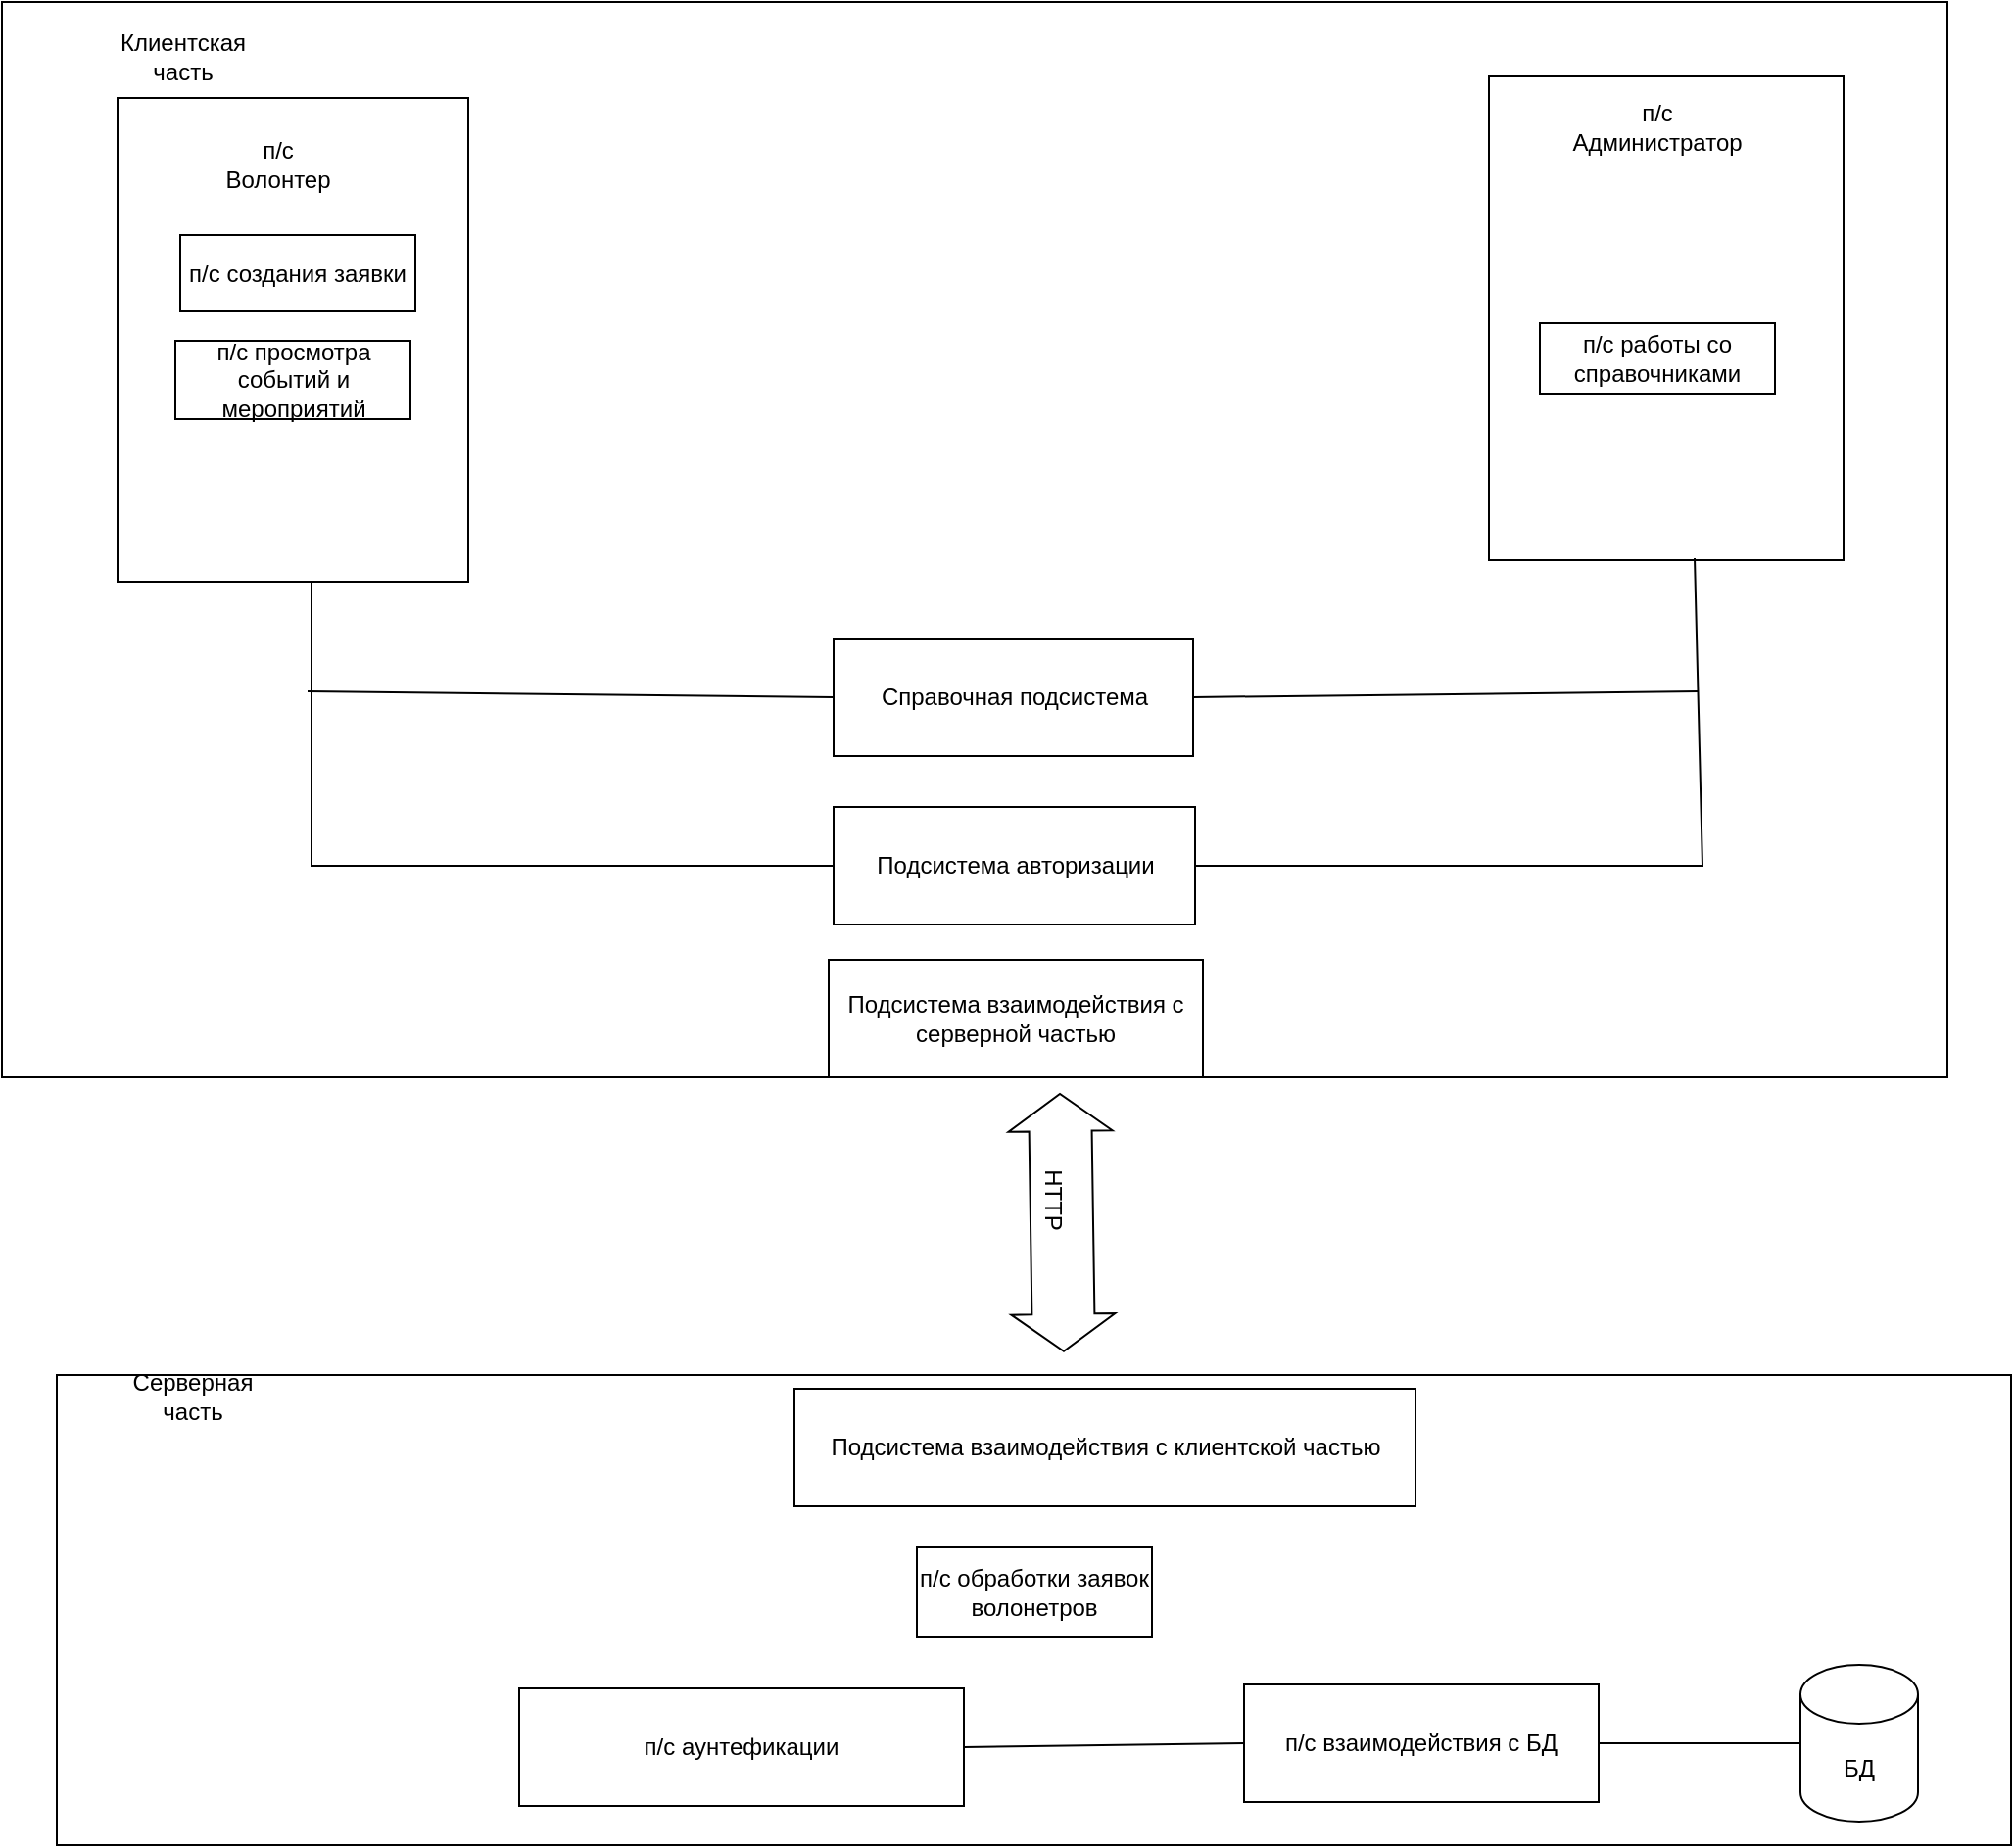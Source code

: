 <mxfile version="24.7.17">
  <diagram name="Страница — 1" id="MMwYMrBjLCGeWuF0NXBC">
    <mxGraphModel dx="1434" dy="746" grid="0" gridSize="10" guides="1" tooltips="1" connect="1" arrows="1" fold="1" page="1" pageScale="1" pageWidth="1169" pageHeight="1654" math="0" shadow="0">
      <root>
        <mxCell id="0" />
        <mxCell id="1" parent="0" />
        <mxCell id="FDYRo6DKzsIXx-MK1S8J-13" value="" style="rounded=0;whiteSpace=wrap;html=1;" parent="1" vertex="1">
          <mxGeometry x="85" y="215" width="993" height="549" as="geometry" />
        </mxCell>
        <mxCell id="FDYRo6DKzsIXx-MK1S8J-14" value="Клиентская часть" style="text;html=1;align=center;verticalAlign=middle;whiteSpace=wrap;rounded=0;" parent="1" vertex="1">
          <mxGeometry x="132" y="228" width="91" height="30" as="geometry" />
        </mxCell>
        <mxCell id="FDYRo6DKzsIXx-MK1S8J-16" value="" style="rounded=0;whiteSpace=wrap;html=1;" parent="1" vertex="1">
          <mxGeometry x="113" y="916" width="997.5" height="240" as="geometry" />
        </mxCell>
        <mxCell id="FDYRo6DKzsIXx-MK1S8J-17" value="Серверная часть" style="text;html=1;align=center;verticalAlign=middle;whiteSpace=wrap;rounded=0;" parent="1" vertex="1">
          <mxGeometry x="141.5" y="912" width="81" height="30" as="geometry" />
        </mxCell>
        <mxCell id="FDYRo6DKzsIXx-MK1S8J-20" value="Подсистема взаимодействия с клиентской частью" style="rounded=0;whiteSpace=wrap;html=1;" parent="1" vertex="1">
          <mxGeometry x="489.5" y="923" width="317" height="60" as="geometry" />
        </mxCell>
        <mxCell id="FDYRo6DKzsIXx-MK1S8J-21" value="БД" style="shape=cylinder3;whiteSpace=wrap;html=1;boundedLbl=1;backgroundOutline=1;size=15;" parent="1" vertex="1">
          <mxGeometry x="1003" y="1064" width="60" height="80" as="geometry" />
        </mxCell>
        <mxCell id="FDYRo6DKzsIXx-MK1S8J-22" value="п/с аунтефикации" style="rounded=0;whiteSpace=wrap;html=1;" parent="1" vertex="1">
          <mxGeometry x="349" y="1076" width="227" height="60" as="geometry" />
        </mxCell>
        <mxCell id="FDYRo6DKzsIXx-MK1S8J-23" value="п/с взаимодействия с БД" style="rounded=0;whiteSpace=wrap;html=1;" parent="1" vertex="1">
          <mxGeometry x="719" y="1074" width="181" height="60" as="geometry" />
        </mxCell>
        <mxCell id="FDYRo6DKzsIXx-MK1S8J-26" value="" style="endArrow=none;html=1;rounded=0;entryX=0;entryY=0.5;entryDx=0;entryDy=0;exitX=1;exitY=0.5;exitDx=0;exitDy=0;" parent="1" target="FDYRo6DKzsIXx-MK1S8J-23" edge="1" source="FDYRo6DKzsIXx-MK1S8J-22">
          <mxGeometry width="50" height="50" relative="1" as="geometry">
            <mxPoint x="609.5" y="1089" as="sourcePoint" />
            <mxPoint x="659.5" y="1039" as="targetPoint" />
          </mxGeometry>
        </mxCell>
        <mxCell id="FDYRo6DKzsIXx-MK1S8J-27" value="" style="endArrow=none;html=1;rounded=0;entryX=0;entryY=0.5;entryDx=0;entryDy=0;entryPerimeter=0;" parent="1" target="FDYRo6DKzsIXx-MK1S8J-21" edge="1" source="FDYRo6DKzsIXx-MK1S8J-23">
          <mxGeometry width="50" height="50" relative="1" as="geometry">
            <mxPoint x="902.5" y="1087" as="sourcePoint" />
            <mxPoint x="952.5" y="1037" as="targetPoint" />
          </mxGeometry>
        </mxCell>
        <mxCell id="FDYRo6DKzsIXx-MK1S8J-36" value="" style="shape=flexArrow;endArrow=classic;startArrow=classic;html=1;rounded=0;exitX=0.516;exitY=0.02;exitDx=0;exitDy=0;exitPerimeter=0;width=32;" parent="1" edge="1">
          <mxGeometry width="100" height="100" relative="1" as="geometry">
            <mxPoint x="626.99" y="904.42" as="sourcePoint" />
            <mxPoint x="625.005" y="772" as="targetPoint" />
          </mxGeometry>
        </mxCell>
        <mxCell id="FDYRo6DKzsIXx-MK1S8J-38" value="HTTP" style="text;html=1;align=center;verticalAlign=middle;whiteSpace=wrap;rounded=0;rotation=90;" parent="1" vertex="1">
          <mxGeometry x="591.25" y="812" width="60" height="30" as="geometry" />
        </mxCell>
        <mxCell id="FDYRo6DKzsIXx-MK1S8J-44" value="Подсистема авторизации" style="rounded=0;whiteSpace=wrap;html=1;" parent="1" vertex="1">
          <mxGeometry x="509.5" y="626" width="184.5" height="60" as="geometry" />
        </mxCell>
        <mxCell id="FDYRo6DKzsIXx-MK1S8J-55" value="п/с работы с бд" style="rounded=0;whiteSpace=wrap;html=1;" parent="1" vertex="1">
          <mxGeometry x="870" y="334" width="120" height="37" as="geometry" />
        </mxCell>
        <mxCell id="FDYRo6DKzsIXx-MK1S8J-59" value="" style="endArrow=none;html=1;rounded=0;exitX=1;exitY=0.5;exitDx=0;exitDy=0;" parent="1" source="FDYRo6DKzsIXx-MK1S8J-45" edge="1">
          <mxGeometry width="50" height="50" relative="1" as="geometry">
            <mxPoint x="695" y="572" as="sourcePoint" />
            <mxPoint x="951" y="567" as="targetPoint" />
          </mxGeometry>
        </mxCell>
        <mxCell id="FDYRo6DKzsIXx-MK1S8J-45" value="Справочная подсистема" style="rounded=0;whiteSpace=wrap;html=1;" parent="1" vertex="1">
          <mxGeometry x="509.5" y="540" width="183.5" height="60" as="geometry" />
        </mxCell>
        <mxCell id="FDYRo6DKzsIXx-MK1S8J-46" value="Подсистема взаимодействия с серверной частью" style="rounded=0;whiteSpace=wrap;html=1;" parent="1" vertex="1">
          <mxGeometry x="507" y="704" width="191" height="60" as="geometry" />
        </mxCell>
        <mxCell id="FDYRo6DKzsIXx-MK1S8J-47" value="" style="rounded=0;whiteSpace=wrap;html=1;" parent="1" vertex="1">
          <mxGeometry x="844" y="253" width="181" height="247" as="geometry" />
        </mxCell>
        <mxCell id="FDYRo6DKzsIXx-MK1S8J-48" value="п/с Администратор" style="text;html=1;align=center;verticalAlign=middle;whiteSpace=wrap;rounded=0;" parent="1" vertex="1">
          <mxGeometry x="900" y="264" width="60" height="30" as="geometry" />
        </mxCell>
        <mxCell id="FDYRo6DKzsIXx-MK1S8J-49" value="" style="rounded=0;whiteSpace=wrap;html=1;" parent="1" vertex="1">
          <mxGeometry x="144" y="264" width="179" height="247" as="geometry" />
        </mxCell>
        <mxCell id="FDYRo6DKzsIXx-MK1S8J-50" value="п/с Волонтер" style="text;html=1;align=center;verticalAlign=middle;whiteSpace=wrap;rounded=0;" parent="1" vertex="1">
          <mxGeometry x="196" y="283" width="60" height="30" as="geometry" />
        </mxCell>
        <mxCell id="FDYRo6DKzsIXx-MK1S8J-51" value="п/с создания заявки" style="rounded=0;whiteSpace=wrap;html=1;" parent="1" vertex="1">
          <mxGeometry x="176" y="334" width="120" height="39" as="geometry" />
        </mxCell>
        <mxCell id="FDYRo6DKzsIXx-MK1S8J-52" value="" style="endArrow=none;html=1;rounded=0;exitX=0;exitY=0.5;exitDx=0;exitDy=0;" parent="1" source="FDYRo6DKzsIXx-MK1S8J-44" edge="1">
          <mxGeometry width="50" height="50" relative="1" as="geometry">
            <mxPoint x="193" y="561" as="sourcePoint" />
            <mxPoint x="243" y="511" as="targetPoint" />
            <Array as="points">
              <mxPoint x="243" y="656" />
            </Array>
          </mxGeometry>
        </mxCell>
        <mxCell id="FDYRo6DKzsIXx-MK1S8J-53" value="" style="endArrow=none;html=1;rounded=0;entryX=0;entryY=0.5;entryDx=0;entryDy=0;" parent="1" target="FDYRo6DKzsIXx-MK1S8J-45" edge="1">
          <mxGeometry width="50" height="50" relative="1" as="geometry">
            <mxPoint x="241" y="567" as="sourcePoint" />
            <mxPoint x="291" y="529" as="targetPoint" />
          </mxGeometry>
        </mxCell>
        <mxCell id="FDYRo6DKzsIXx-MK1S8J-56" value="" style="endArrow=none;html=1;rounded=0;exitX=1;exitY=0.5;exitDx=0;exitDy=0;" parent="1" source="FDYRo6DKzsIXx-MK1S8J-44" edge="1">
          <mxGeometry width="50" height="50" relative="1" as="geometry">
            <mxPoint x="899" y="549" as="sourcePoint" />
            <mxPoint x="949" y="499" as="targetPoint" />
            <Array as="points">
              <mxPoint x="953" y="656" />
            </Array>
          </mxGeometry>
        </mxCell>
        <mxCell id="SIpF2wRrHYx23ZHNWNwy-1" value="п/с работы со справочниками" style="rounded=0;whiteSpace=wrap;html=1;" parent="1" vertex="1">
          <mxGeometry x="870" y="379" width="120" height="36" as="geometry" />
        </mxCell>
        <mxCell id="SIpF2wRrHYx23ZHNWNwy-2" value="п/с просмотра событий и мероприятий" style="rounded=0;whiteSpace=wrap;html=1;" parent="1" vertex="1">
          <mxGeometry x="173.5" y="388" width="120" height="40" as="geometry" />
        </mxCell>
        <mxCell id="S-MvLSUMD0grXTGXBFP--3" value="п/с обработки заявок волонетров" style="rounded=0;whiteSpace=wrap;html=1;" vertex="1" parent="1">
          <mxGeometry x="552" y="1004" width="120" height="46" as="geometry" />
        </mxCell>
      </root>
    </mxGraphModel>
  </diagram>
</mxfile>

